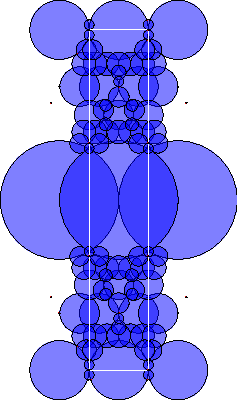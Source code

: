 size(0,200);
defaultpen(0.2);
pen colour=blue+opacity(0.50);
real S=2.872;
path g=(-0.5,-S)--(0.5,-S)--(0.5,S)--(-0.5,S)--cycle;
picture fd;
real r=sqrt(1.);
pair z=(-1.,0.);
path c=circle(z,r);
fill(fd,c,colour);draw(fd,c);
real r=sqrt(1.);
pair z=(1.,0.);
path c=circle(z,r);
fill(fd,c,colour);draw(fd,c);
real r=sqrt(1.);
pair z=(0.,0.);
path c=circle(z,r);
fill(fd,c,colour);draw(fd,c);
real r=sqrt(0.25);
pair z=(0.,2.872);
path c=circle(z,r);
fill(fd,c,colour);draw(fd,c);
real r=sqrt(0.25);
pair z=(0.,-2.87);
path c=circle(z,r);
fill(fd,c,colour);draw(fd,c);
real r=sqrt(0.25);
pair z=(-1.,2.872);
path c=circle(z,r);
fill(fd,c,colour);draw(fd,c);
real r=sqrt(0.25);
pair z=(1.,2.872);
path c=circle(z,r);
fill(fd,c,colour);draw(fd,c);
real r=sqrt(0.25);
pair z=(-1.,-2.87);
path c=circle(z,r);
fill(fd,c,colour);draw(fd,c);
real r=sqrt(0.25);
pair z=(1.,-2.87);
path c=circle(z,r);
fill(fd,c,colour);draw(fd,c);
real r=sqrt(0.111);
pair z=(-0.33,1.914);
path c=circle(z,r);
fill(fd,c,colour);draw(fd,c);
real r=sqrt(0.111);
pair z=(-0.33,-1.91);
path c=circle(z,r);
fill(fd,c,colour);draw(fd,c);
real r=sqrt(0.111);
pair z=(0.333,-1.91);
path c=circle(z,r);
fill(fd,c,colour);draw(fd,c);
real r=sqrt(0.111);
pair z=(0.333,1.914);
path c=circle(z,r);
fill(fd,c,colour);draw(fd,c);
real r=sqrt(0.111);
pair z=(-0.66,1.914);
path c=circle(z,r);
fill(fd,c,colour);draw(fd,c);
real r=sqrt(0.111);
pair z=(0.666,1.914);
path c=circle(z,r);
fill(fd,c,colour);draw(fd,c);
real r=sqrt(0.111);
pair z=(-0.66,-1.91);
path c=circle(z,r);
fill(fd,c,colour);draw(fd,c);
real r=sqrt(0.111);
pair z=(0.666,-1.91);
path c=circle(z,r);
fill(fd,c,colour);draw(fd,c);
real r=sqrt(0.062);
pair z=(0.,1.436);
path c=circle(z,r);
fill(fd,c,colour);draw(fd,c);
real r=sqrt(0.062);
pair z=(0.,-1.43);
path c=circle(z,r);
fill(fd,c,colour);draw(fd,c);
real r=sqrt(0.062);
pair z=(0.5,1.436);
path c=circle(z,r);
fill(fd,c,colour);draw(fd,c);
real r=sqrt(0.062);
pair z=(0.5,-1.43);
path c=circle(z,r);
fill(fd,c,colour);draw(fd,c);
real r=sqrt(0.062);
pair z=(-0.5,-1.43);
path c=circle(z,r);
fill(fd,c,colour);draw(fd,c);
real r=sqrt(0.062);
pair z=(-0.5,1.436);
path c=circle(z,r);
fill(fd,c,colour);draw(fd,c);
real r=sqrt(0.040);
pair z=(-0.20,1.148);
path c=circle(z,r);
fill(fd,c,colour);draw(fd,c);
real r=sqrt(0.040);
pair z=(-0.20,-1.14);
path c=circle(z,r);
fill(fd,c,colour);draw(fd,c);
real r=sqrt(0.040);
pair z=(0.200,-1.14);
path c=circle(z,r);
fill(fd,c,colour);draw(fd,c);
real r=sqrt(0.040);
pair z=(0.200,1.148);
path c=circle(z,r);
fill(fd,c,colour);draw(fd,c);
real r=sqrt(0.040);
pair z=(-0.20,2.297);
path c=circle(z,r);
fill(fd,c,colour);draw(fd,c);
real r=sqrt(0.040);
pair z=(-0.20,-2.29);
path c=circle(z,r);
fill(fd,c,colour);draw(fd,c);
real r=sqrt(0.040);
pair z=(0.200,-2.29);
path c=circle(z,r);
fill(fd,c,colour);draw(fd,c);
real r=sqrt(0.040);
pair z=(0.200,2.297);
path c=circle(z,r);
fill(fd,c,colour);draw(fd,c);
real r=sqrt(0.040);
pair z=(0.,1.148);
path c=circle(z,r);
fill(fd,c,colour);draw(fd,c);
real r=sqrt(0.040);
pair z=(0.,-1.14);
path c=circle(z,r);
fill(fd,c,colour);draw(fd,c);
real r=sqrt(0.040);
pair z=(0.,2.297);
path c=circle(z,r);
fill(fd,c,colour);draw(fd,c);
real r=sqrt(0.040);
pair z=(0.,-2.29);
path c=circle(z,r);
fill(fd,c,colour);draw(fd,c);
real r=sqrt(0.040);
pair z=(0.400,1.148);
path c=circle(z,r);
fill(fd,c,colour);draw(fd,c);
real r=sqrt(0.040);
pair z=(0.400,-1.14);
path c=circle(z,r);
fill(fd,c,colour);draw(fd,c);
real r=sqrt(0.040);
pair z=(-0.40,-1.14);
path c=circle(z,r);
fill(fd,c,colour);draw(fd,c);
real r=sqrt(0.040);
pair z=(-0.40,1.148);
path c=circle(z,r);
fill(fd,c,colour);draw(fd,c);
real r=sqrt(0.040);
pair z=(-0.59,1.148);
path c=circle(z,r);
fill(fd,c,colour);draw(fd,c);
real r=sqrt(0.040);
pair z=(0.599,1.148);
path c=circle(z,r);
fill(fd,c,colour);draw(fd,c);
real r=sqrt(0.040);
pair z=(-0.59,-1.14);
path c=circle(z,r);
fill(fd,c,colour);draw(fd,c);
real r=sqrt(0.040);
pair z=(0.599,-1.14);
path c=circle(z,r);
fill(fd,c,colour);draw(fd,c);
real r=sqrt(0.040);
pair z=(0.400,2.297);
path c=circle(z,r);
fill(fd,c,colour);draw(fd,c);
real r=sqrt(0.040);
pair z=(0.400,-2.29);
path c=circle(z,r);
fill(fd,c,colour);draw(fd,c);
real r=sqrt(0.040);
pair z=(-0.40,-2.29);
path c=circle(z,r);
fill(fd,c,colour);draw(fd,c);
real r=sqrt(0.040);
pair z=(-0.40,2.297);
path c=circle(z,r);
fill(fd,c,colour);draw(fd,c);
real r=sqrt(0.040);
pair z=(-0.59,2.297);
path c=circle(z,r);
fill(fd,c,colour);draw(fd,c);
real r=sqrt(0.040);
pair z=(0.599,2.297);
path c=circle(z,r);
fill(fd,c,colour);draw(fd,c);
real r=sqrt(0.040);
pair z=(-0.59,-2.29);
path c=circle(z,r);
fill(fd,c,colour);draw(fd,c);
real r=sqrt(0.040);
pair z=(0.599,-2.29);
path c=circle(z,r);
fill(fd,c,colour);draw(fd,c);
real r=sqrt(0.030);
pair z=(0.,1.740);
path c=circle(z,r);
fill(fd,c,colour);draw(fd,c);
real r=sqrt(0.030);
pair z=(0.,-1.74);
path c=circle(z,r);
fill(fd,c,colour);draw(fd,c);
real r=sqrt(0.029);
pair z=(0.558,2.534);
path c=circle(z,r);
fill(fd,c,colour);draw(fd,c);
real r=sqrt(0.029);
pair z=(0.558,-2.53);
path c=circle(z,r);
fill(fd,c,colour);draw(fd,c);
real r=sqrt(0.029);
pair z=(-0.55,-2.53);
path c=circle(z,r);
fill(fd,c,colour);draw(fd,c);
real r=sqrt(0.029);
pair z=(-0.55,2.534);
path c=circle(z,r);
fill(fd,c,colour);draw(fd,c);
real r=sqrt(0.029);
pair z=(-0.44,2.534);
path c=circle(z,r);
fill(fd,c,colour);draw(fd,c);
real r=sqrt(0.029);
pair z=(0.441,2.534);
path c=circle(z,r);
fill(fd,c,colour);draw(fd,c);
real r=sqrt(0.029);
pair z=(-0.44,-2.53);
path c=circle(z,r);
fill(fd,c,colour);draw(fd,c);
real r=sqrt(0.029);
pair z=(0.441,-2.53);
path c=circle(z,r);
fill(fd,c,colour);draw(fd,c);
real r=sqrt(0.029);
pair z=(0.264,1.520);
path c=circle(z,r);
fill(fd,c,colour);draw(fd,c);
real r=sqrt(0.029);
pair z=(0.264,-1.52);
path c=circle(z,r);
fill(fd,c,colour);draw(fd,c);
real r=sqrt(0.029);
pair z=(-0.26,-1.52);
path c=circle(z,r);
fill(fd,c,colour);draw(fd,c);
real r=sqrt(0.029);
pair z=(-0.26,1.520);
path c=circle(z,r);
fill(fd,c,colour);draw(fd,c);
real r=sqrt(0.027);
pair z=(0.333,0.957);
path c=circle(z,r);
fill(fd,c,colour);draw(fd,c);
real r=sqrt(0.027);
pair z=(0.333,-0.95);
path c=circle(z,r);
fill(fd,c,colour);draw(fd,c);
real r=sqrt(0.027);
pair z=(-0.33,-0.95);
path c=circle(z,r);
fill(fd,c,colour);draw(fd,c);
real r=sqrt(0.027);
pair z=(-0.33,0.957);
path c=circle(z,r);
fill(fd,c,colour);draw(fd,c);
real r=sqrt(0.027);
pair z=(-0.66,0.957);
path c=circle(z,r);
fill(fd,c,colour);draw(fd,c);
real r=sqrt(0.027);
pair z=(0.666,0.957);
path c=circle(z,r);
fill(fd,c,colour);draw(fd,c);
real r=sqrt(0.027);
pair z=(-0.66,-0.95);
path c=circle(z,r);
fill(fd,c,colour);draw(fd,c);
real r=sqrt(0.027);
pair z=(0.666,-0.95);
path c=circle(z,r);
fill(fd,c,colour);draw(fd,c);
real r=sqrt(0.015);
pair z=(0.,2.154);
path c=circle(z,r);
fill(fd,c,colour);draw(fd,c);
real r=sqrt(0.015);
pair z=(0.,-2.15);
path c=circle(z,r);
fill(fd,c,colour);draw(fd,c);
real r=sqrt(0.012);
pair z=(0.222,1.276);
path c=circle(z,r);
fill(fd,c,colour);draw(fd,c);
real r=sqrt(0.012);
pair z=(0.222,-1.27);
path c=circle(z,r);
fill(fd,c,colour);draw(fd,c);
real r=sqrt(0.012);
pair z=(-0.22,-1.27);
path c=circle(z,r);
fill(fd,c,colour);draw(fd,c);
real r=sqrt(0.012);
pair z=(-0.22,1.276);
path c=circle(z,r);
fill(fd,c,colour);draw(fd,c);
real r=sqrt(0.010);
pair z=(0.226,1.599);
path c=circle(z,r);
fill(fd,c,colour);draw(fd,c);
real r=sqrt(0.010);
pair z=(0.226,-1.59);
path c=circle(z,r);
fill(fd,c,colour);draw(fd,c);
real r=sqrt(0.010);
pair z=(-0.22,-1.59);
path c=circle(z,r);
fill(fd,c,colour);draw(fd,c);
real r=sqrt(0.010);
pair z=(-0.22,1.599);
path c=circle(z,r);
fill(fd,c,colour);draw(fd,c);
real r=sqrt(0.007);
pair z=(0.5,2.959);
path c=circle(z,r);
fill(fd,c,colour);draw(fd,c);
real r=sqrt(0.007);
pair z=(0.5,-2.95);
path c=circle(z,r);
fill(fd,c,colour);draw(fd,c);
real r=sqrt(0.007);
pair z=(-0.5,-2.95);
path c=circle(z,r);
fill(fd,c,colour);draw(fd,c);
real r=sqrt(0.007);
pair z=(-0.5,2.959);
path c=circle(z,r);
fill(fd,c,colour);draw(fd,c);
real r=sqrt(0.007);
pair z=(0.5,-2.78);
path c=circle(z,r);
fill(fd,c,colour);draw(fd,c);
real r=sqrt(0.007);
pair z=(-0.5,-2.78);
path c=circle(z,r);
fill(fd,c,colour);draw(fd,c);
real r=sqrt(0.007);
pair z=(0.5,2.785);
path c=circle(z,r);
fill(fd,c,colour);draw(fd,c);
real r=sqrt(0.007);
pair z=(-0.5,2.785);
path c=circle(z,r);
fill(fd,c,colour);draw(fd,c);
real r=sqrt(0.007);
pair z=(0.,2.001);
path c=circle(z,r);
fill(fd,c,colour);draw(fd,c);
real r=sqrt(0.007);
pair z=(0.,-2.00);
path c=circle(z,r);
fill(fd,c,colour);draw(fd,c);
real r=sqrt(0.007);
pair z=(0.5,0.870);
path c=circle(z,r);
fill(fd,c,colour);draw(fd,c);
real r=sqrt(0.007);
pair z=(0.5,-0.87);
path c=circle(z,r);
fill(fd,c,colour);draw(fd,c);
real r=sqrt(0.007);
pair z=(-0.5,-0.87);
path c=circle(z,r);
fill(fd,c,colour);draw(fd,c);
real r=sqrt(0.007);
pair z=(-0.5,0.870);
path c=circle(z,r);
fill(fd,c,colour);draw(fd,c);
draw(fd,g,white+linewidth(.3));
real r=0.01;
pair z=(-1.14,-1.64);
path c=circle(z,r);
fill(fd,c,red);draw(fd,c);
real r=0.01;
pair z=(-1.14,1.641);
path c=circle(z,r);
fill(fd,c,red);draw(fd,c);
real r=0.01;
pair z=(-1.,-1.91);
path c=circle(z,r);
fill(fd,c,red);draw(fd,c);
real r=0.01;
pair z=(-1.,1.914);
path c=circle(z,r);
fill(fd,c,red);draw(fd,c);
real r=0.01;
pair z=(-0.71,-2.46);
path c=circle(z,r);
fill(fd,c,red);draw(fd,c);
real r=0.01;
pair z=(-0.71,2.461);
path c=circle(z,r);
fill(fd,c,red);draw(fd,c);
real r=0.01;
pair z=(-0.52,-3.04);
path c=circle(z,r);
fill(fd,c,red);draw(fd,c);
real r=0.01;
pair z=(-0.52,-2.70);
path c=circle(z,r);
fill(fd,c,red);draw(fd,c);
real r=0.01;
pair z=(-0.52,2.703);
path c=circle(z,r);
fill(fd,c,red);draw(fd,c);
real r=0.01;
pair z=(-0.52,3.041);
path c=circle(z,r);
fill(fd,c,red);draw(fd,c);
real r=0.01;
pair z=(-0.5,-2.87);
path c=circle(z,r);
fill(fd,c,red);draw(fd,c);
real r=0.01;
pair z=(-0.5,-0.95);
path c=circle(z,r);
fill(fd,c,red);draw(fd,c);
real r=0.01;
pair z=(-0.5,0.957);
path c=circle(z,r);
fill(fd,c,red);draw(fd,c);
real r=0.01;
pair z=(-0.5,2.872);
path c=circle(z,r);
fill(fd,c,red);draw(fd,c);
real r=0.01;
pair z=(-0.47,-3.04);
path c=circle(z,r);
fill(fd,c,red);draw(fd,c);
real r=0.01;
pair z=(-0.47,-2.70);
path c=circle(z,r);
fill(fd,c,red);draw(fd,c);
real r=0.01;
pair z=(-0.47,2.703);
path c=circle(z,r);
fill(fd,c,red);draw(fd,c);
real r=0.01;
pair z=(-0.47,3.041);
path c=circle(z,r);
fill(fd,c,red);draw(fd,c);
real r=0.01;
pair z=(0.,-1.91);
path c=circle(z,r);
fill(fd,c,red);draw(fd,c);
real r=0.01;
pair z=(0.,1.914);
path c=circle(z,r);
fill(fd,c,red);draw(fd,c);
real r=0.01;
pair z=(0.470,-3.04);
path c=circle(z,r);
fill(fd,c,red);draw(fd,c);
real r=0.01;
pair z=(0.470,-2.70);
path c=circle(z,r);
fill(fd,c,red);draw(fd,c);
real r=0.01;
pair z=(0.470,2.703);
path c=circle(z,r);
fill(fd,c,red);draw(fd,c);
real r=0.01;
pair z=(0.470,3.041);
path c=circle(z,r);
fill(fd,c,red);draw(fd,c);
real r=0.01;
pair z=(0.5,-2.87);
path c=circle(z,r);
fill(fd,c,red);draw(fd,c);
real r=0.01;
pair z=(0.5,-0.95);
path c=circle(z,r);
fill(fd,c,red);draw(fd,c);
real r=0.01;
pair z=(0.5,0.957);
path c=circle(z,r);
fill(fd,c,red);draw(fd,c);
real r=0.01;
pair z=(0.5,2.872);
path c=circle(z,r);
fill(fd,c,red);draw(fd,c);
real r=0.01;
pair z=(0.529,-3.04);
path c=circle(z,r);
fill(fd,c,red);draw(fd,c);
real r=0.01;
pair z=(0.529,-2.70);
path c=circle(z,r);
fill(fd,c,red);draw(fd,c);
real r=0.01;
pair z=(0.529,2.703);
path c=circle(z,r);
fill(fd,c,red);draw(fd,c);
real r=0.01;
pair z=(0.529,3.041);
path c=circle(z,r);
fill(fd,c,red);draw(fd,c);
real r=0.01;
pair z=(0.714,-2.46);
path c=circle(z,r);
fill(fd,c,red);draw(fd,c);
real r=0.01;
pair z=(0.714,2.461);
path c=circle(z,r);
fill(fd,c,red);draw(fd,c);
real r=0.01;
pair z=(1.,-1.91);
path c=circle(z,r);
fill(fd,c,red);draw(fd,c);
real r=0.01;
pair z=(1.,1.914);
path c=circle(z,r);
fill(fd,c,red);draw(fd,c);
real r=0.01;
pair z=(1.142,-1.64);
path c=circle(z,r);
fill(fd,c,red);draw(fd,c);
real r=0.01;
pair z=(1.142,1.641);
path c=circle(z,r);
fill(fd,c,red);draw(fd,c);
add(fd);
